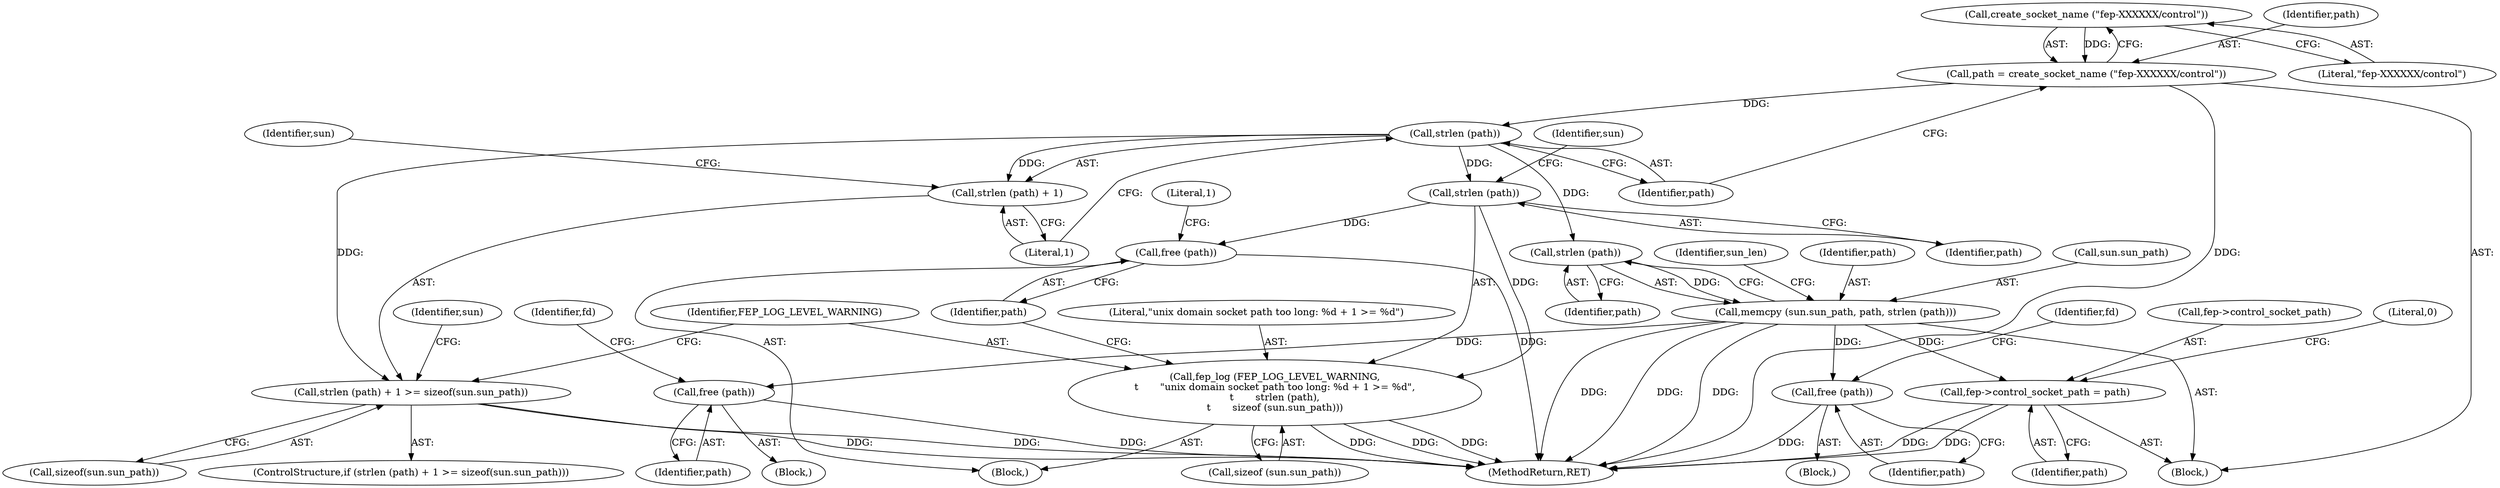 digraph "0_libfep_293d9d3f@API" {
"1000125" [label="(Call,create_socket_name (\"fep-XXXXXX/control\"))"];
"1000123" [label="(Call,path = create_socket_name (\"fep-XXXXXX/control\"))"];
"1000130" [label="(Call,strlen (path))"];
"1000128" [label="(Call,strlen (path) + 1 >= sizeof(sun.sun_path))"];
"1000129" [label="(Call,strlen (path) + 1)"];
"1000141" [label="(Call,strlen (path))"];
"1000138" [label="(Call,fep_log (FEP_LOG_LEVEL_WARNING,\n\t       \"unix domain socket path too long: %d + 1 >= %d\",\n\t       strlen (path),\n\t       sizeof (sun.sun_path)))"];
"1000147" [label="(Call,free (path))"];
"1000168" [label="(Call,strlen (path))"];
"1000163" [label="(Call,memcpy (sun.sun_path, path, strlen (path)))"];
"1000187" [label="(Call,free (path))"];
"1000203" [label="(Call,free (path))"];
"1000215" [label="(Call,fep->control_socket_path = path)"];
"1000169" [label="(Identifier,path)"];
"1000137" [label="(Block,)"];
"1000221" [label="(Literal,0)"];
"1000148" [label="(Identifier,path)"];
"1000184" [label="(Block,)"];
"1000143" [label="(Call,sizeof (sun.sun_path))"];
"1000151" [label="(Literal,1)"];
"1000167" [label="(Identifier,path)"];
"1000123" [label="(Call,path = create_socket_name (\"fep-XXXXXX/control\"))"];
"1000125" [label="(Call,create_socket_name (\"fep-XXXXXX/control\"))"];
"1000219" [label="(Identifier,path)"];
"1000216" [label="(Call,fep->control_socket_path)"];
"1000133" [label="(Call,sizeof(sun.sun_path))"];
"1000145" [label="(Identifier,sun)"];
"1000206" [label="(Identifier,fd)"];
"1000204" [label="(Identifier,path)"];
"1000215" [label="(Call,fep->control_socket_path = path)"];
"1000132" [label="(Literal,1)"];
"1000127" [label="(ControlStructure,if (strlen (path) + 1 >= sizeof(sun.sun_path)))"];
"1000188" [label="(Identifier,path)"];
"1000142" [label="(Identifier,path)"];
"1000124" [label="(Identifier,path)"];
"1000187" [label="(Call,free (path))"];
"1000131" [label="(Identifier,path)"];
"1000200" [label="(Block,)"];
"1000164" [label="(Call,sun.sun_path)"];
"1000163" [label="(Call,memcpy (sun.sun_path, path, strlen (path)))"];
"1000147" [label="(Call,free (path))"];
"1000203" [label="(Call,free (path))"];
"1000140" [label="(Literal,\"unix domain socket path too long: %d + 1 >= %d\")"];
"1000141" [label="(Call,strlen (path))"];
"1000222" [label="(MethodReturn,RET)"];
"1000135" [label="(Identifier,sun)"];
"1000139" [label="(Identifier,FEP_LOG_LEVEL_WARNING)"];
"1000168" [label="(Call,strlen (path))"];
"1000171" [label="(Identifier,sun_len)"];
"1000129" [label="(Call,strlen (path) + 1)"];
"1000190" [label="(Identifier,fd)"];
"1000126" [label="(Literal,\"fep-XXXXXX/control\")"];
"1000138" [label="(Call,fep_log (FEP_LOG_LEVEL_WARNING,\n\t       \"unix domain socket path too long: %d + 1 >= %d\",\n\t       strlen (path),\n\t       sizeof (sun.sun_path)))"];
"1000154" [label="(Identifier,sun)"];
"1000130" [label="(Call,strlen (path))"];
"1000128" [label="(Call,strlen (path) + 1 >= sizeof(sun.sun_path))"];
"1000102" [label="(Block,)"];
"1000125" -> "1000123"  [label="AST: "];
"1000125" -> "1000126"  [label="CFG: "];
"1000126" -> "1000125"  [label="AST: "];
"1000123" -> "1000125"  [label="CFG: "];
"1000125" -> "1000123"  [label="DDG: "];
"1000123" -> "1000102"  [label="AST: "];
"1000124" -> "1000123"  [label="AST: "];
"1000131" -> "1000123"  [label="CFG: "];
"1000123" -> "1000222"  [label="DDG: "];
"1000123" -> "1000130"  [label="DDG: "];
"1000130" -> "1000129"  [label="AST: "];
"1000130" -> "1000131"  [label="CFG: "];
"1000131" -> "1000130"  [label="AST: "];
"1000132" -> "1000130"  [label="CFG: "];
"1000130" -> "1000128"  [label="DDG: "];
"1000130" -> "1000129"  [label="DDG: "];
"1000130" -> "1000141"  [label="DDG: "];
"1000130" -> "1000168"  [label="DDG: "];
"1000128" -> "1000127"  [label="AST: "];
"1000128" -> "1000133"  [label="CFG: "];
"1000129" -> "1000128"  [label="AST: "];
"1000133" -> "1000128"  [label="AST: "];
"1000139" -> "1000128"  [label="CFG: "];
"1000154" -> "1000128"  [label="CFG: "];
"1000128" -> "1000222"  [label="DDG: "];
"1000128" -> "1000222"  [label="DDG: "];
"1000129" -> "1000132"  [label="CFG: "];
"1000132" -> "1000129"  [label="AST: "];
"1000135" -> "1000129"  [label="CFG: "];
"1000141" -> "1000138"  [label="AST: "];
"1000141" -> "1000142"  [label="CFG: "];
"1000142" -> "1000141"  [label="AST: "];
"1000145" -> "1000141"  [label="CFG: "];
"1000141" -> "1000138"  [label="DDG: "];
"1000141" -> "1000147"  [label="DDG: "];
"1000138" -> "1000137"  [label="AST: "];
"1000138" -> "1000143"  [label="CFG: "];
"1000139" -> "1000138"  [label="AST: "];
"1000140" -> "1000138"  [label="AST: "];
"1000143" -> "1000138"  [label="AST: "];
"1000148" -> "1000138"  [label="CFG: "];
"1000138" -> "1000222"  [label="DDG: "];
"1000138" -> "1000222"  [label="DDG: "];
"1000138" -> "1000222"  [label="DDG: "];
"1000147" -> "1000137"  [label="AST: "];
"1000147" -> "1000148"  [label="CFG: "];
"1000148" -> "1000147"  [label="AST: "];
"1000151" -> "1000147"  [label="CFG: "];
"1000147" -> "1000222"  [label="DDG: "];
"1000168" -> "1000163"  [label="AST: "];
"1000168" -> "1000169"  [label="CFG: "];
"1000169" -> "1000168"  [label="AST: "];
"1000163" -> "1000168"  [label="CFG: "];
"1000168" -> "1000163"  [label="DDG: "];
"1000163" -> "1000102"  [label="AST: "];
"1000164" -> "1000163"  [label="AST: "];
"1000167" -> "1000163"  [label="AST: "];
"1000171" -> "1000163"  [label="CFG: "];
"1000163" -> "1000222"  [label="DDG: "];
"1000163" -> "1000222"  [label="DDG: "];
"1000163" -> "1000222"  [label="DDG: "];
"1000163" -> "1000187"  [label="DDG: "];
"1000163" -> "1000203"  [label="DDG: "];
"1000163" -> "1000215"  [label="DDG: "];
"1000187" -> "1000184"  [label="AST: "];
"1000187" -> "1000188"  [label="CFG: "];
"1000188" -> "1000187"  [label="AST: "];
"1000190" -> "1000187"  [label="CFG: "];
"1000187" -> "1000222"  [label="DDG: "];
"1000203" -> "1000200"  [label="AST: "];
"1000203" -> "1000204"  [label="CFG: "];
"1000204" -> "1000203"  [label="AST: "];
"1000206" -> "1000203"  [label="CFG: "];
"1000203" -> "1000222"  [label="DDG: "];
"1000215" -> "1000102"  [label="AST: "];
"1000215" -> "1000219"  [label="CFG: "];
"1000216" -> "1000215"  [label="AST: "];
"1000219" -> "1000215"  [label="AST: "];
"1000221" -> "1000215"  [label="CFG: "];
"1000215" -> "1000222"  [label="DDG: "];
"1000215" -> "1000222"  [label="DDG: "];
}
